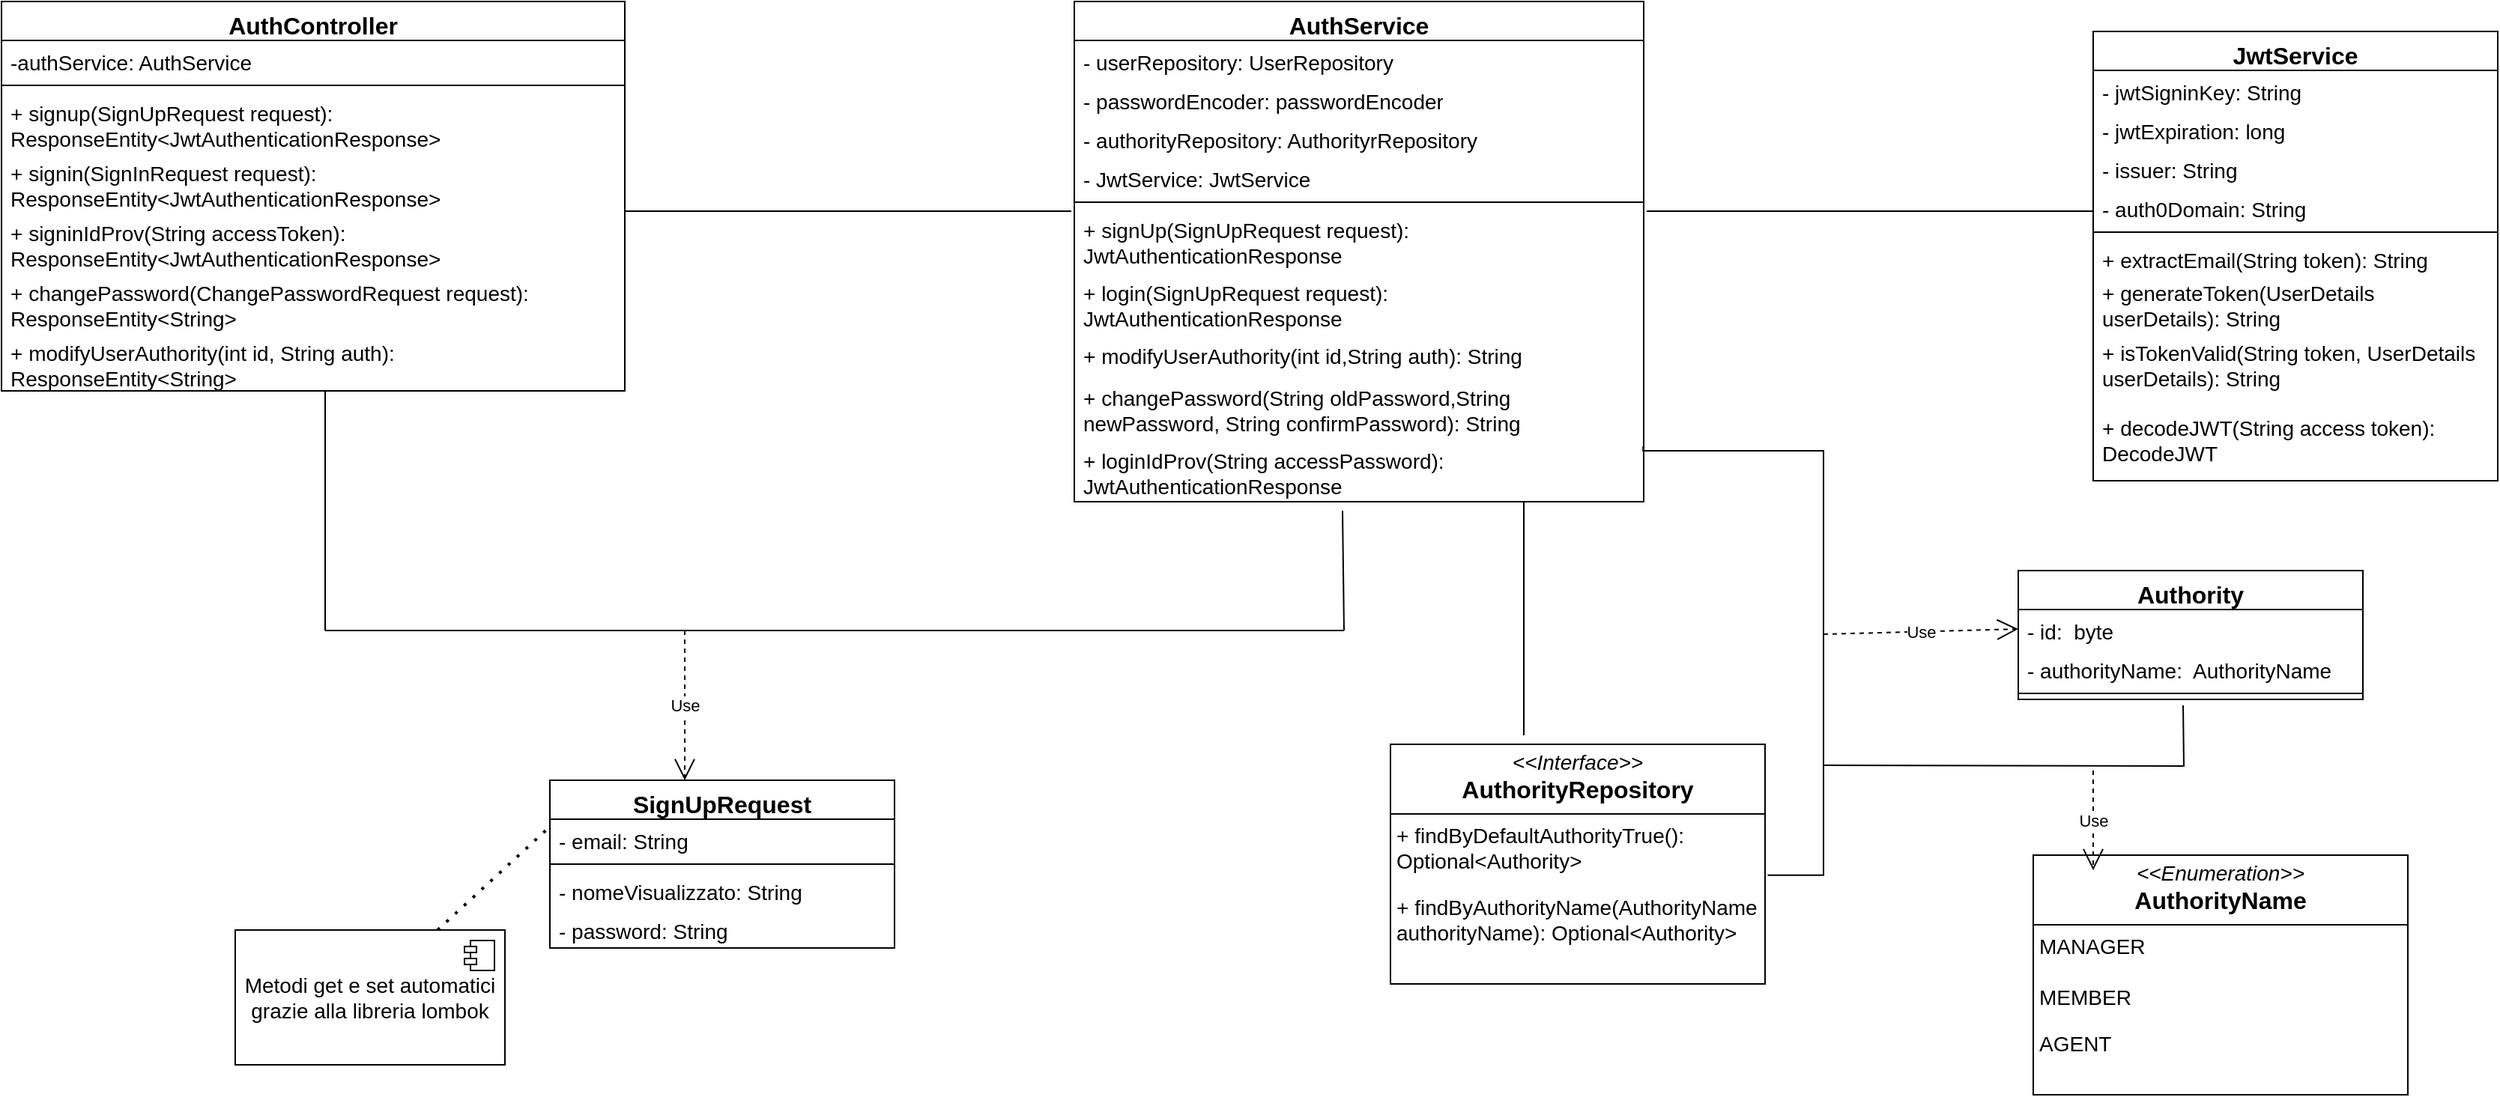 <mxfile version="28.2.7">
  <diagram name="Pagina-1" id="-4leosB3SRyEz0e1-9JP">
    <mxGraphModel dx="2084" dy="1124" grid="1" gridSize="10" guides="1" tooltips="1" connect="1" arrows="1" fold="1" page="1" pageScale="1" pageWidth="827" pageHeight="1169" math="0" shadow="0">
      <root>
        <mxCell id="0" />
        <mxCell id="1" parent="0" />
        <mxCell id="VAXWTlz_6pKC0tjXz36x-1" value="&lt;font style=&quot;font-size: 16px;&quot;&gt;AuthController&lt;/font&gt;" style="swimlane;fontStyle=1;align=center;verticalAlign=top;childLayout=stackLayout;horizontal=1;startSize=26;horizontalStack=0;resizeParent=1;resizeParentMax=0;resizeLast=0;collapsible=1;marginBottom=0;whiteSpace=wrap;html=1;" parent="1" vertex="1">
          <mxGeometry x="64" y="100" width="416" height="260" as="geometry" />
        </mxCell>
        <mxCell id="VAXWTlz_6pKC0tjXz36x-2" value="&lt;font style=&quot;font-size: 14px;&quot;&gt;-authService: AuthService&lt;/font&gt;" style="text;strokeColor=none;fillColor=none;align=left;verticalAlign=top;spacingLeft=4;spacingRight=4;overflow=hidden;rotatable=0;points=[[0,0.5],[1,0.5]];portConstraint=eastwest;whiteSpace=wrap;html=1;" parent="VAXWTlz_6pKC0tjXz36x-1" vertex="1">
          <mxGeometry y="26" width="416" height="26" as="geometry" />
        </mxCell>
        <mxCell id="VAXWTlz_6pKC0tjXz36x-3" value="" style="line;strokeWidth=1;fillColor=none;align=left;verticalAlign=middle;spacingTop=-1;spacingLeft=3;spacingRight=3;rotatable=0;labelPosition=right;points=[];portConstraint=eastwest;strokeColor=inherit;" parent="VAXWTlz_6pKC0tjXz36x-1" vertex="1">
          <mxGeometry y="52" width="416" height="8" as="geometry" />
        </mxCell>
        <mxCell id="VAXWTlz_6pKC0tjXz36x-4" value="&lt;font style=&quot;font-size: 14px;&quot;&gt;+ signup(SignUpRequest request): ResponseEntity&amp;lt;JwtAuthenticationResponse&amp;gt;&lt;/font&gt;" style="text;strokeColor=none;fillColor=none;align=left;verticalAlign=top;spacingLeft=4;spacingRight=4;overflow=hidden;rotatable=0;points=[[0,0.5],[1,0.5]];portConstraint=eastwest;whiteSpace=wrap;html=1;" parent="VAXWTlz_6pKC0tjXz36x-1" vertex="1">
          <mxGeometry y="60" width="416" height="40" as="geometry" />
        </mxCell>
        <mxCell id="VAXWTlz_6pKC0tjXz36x-6" value="&lt;font style=&quot;font-size: 14px;&quot;&gt;+ signin(SignInRequest request): ResponseEntity&amp;lt;JwtAuthenticationResponse&amp;gt;&lt;/font&gt;" style="text;strokeColor=none;fillColor=none;align=left;verticalAlign=top;spacingLeft=4;spacingRight=4;overflow=hidden;rotatable=0;points=[[0,0.5],[1,0.5]];portConstraint=eastwest;whiteSpace=wrap;html=1;" parent="VAXWTlz_6pKC0tjXz36x-1" vertex="1">
          <mxGeometry y="100" width="416" height="40" as="geometry" />
        </mxCell>
        <mxCell id="VAXWTlz_6pKC0tjXz36x-7" value="&lt;font style=&quot;font-size: 14px;&quot;&gt;+ signinIdProv(String accessToken): ResponseEntity&amp;lt;JwtAuthenticationResponse&amp;gt;&lt;/font&gt;" style="text;strokeColor=none;fillColor=none;align=left;verticalAlign=top;spacingLeft=4;spacingRight=4;overflow=hidden;rotatable=0;points=[[0,0.5],[1,0.5]];portConstraint=eastwest;whiteSpace=wrap;html=1;" parent="VAXWTlz_6pKC0tjXz36x-1" vertex="1">
          <mxGeometry y="140" width="416" height="40" as="geometry" />
        </mxCell>
        <mxCell id="VAXWTlz_6pKC0tjXz36x-8" value="&lt;font style=&quot;font-size: 14px;&quot;&gt;+ changePassword(ChangePasswordRequest request): ResponseEntity&amp;lt;String&amp;gt;&lt;/font&gt;" style="text;strokeColor=none;fillColor=none;align=left;verticalAlign=top;spacingLeft=4;spacingRight=4;overflow=hidden;rotatable=0;points=[[0,0.5],[1,0.5]];portConstraint=eastwest;whiteSpace=wrap;html=1;" parent="VAXWTlz_6pKC0tjXz36x-1" vertex="1">
          <mxGeometry y="180" width="416" height="40" as="geometry" />
        </mxCell>
        <mxCell id="VAXWTlz_6pKC0tjXz36x-9" value="&lt;font style=&quot;font-size: 14px;&quot;&gt;+ modifyUserAuthority(int id, String auth): ResponseEntity&amp;lt;String&amp;gt;&lt;/font&gt;" style="text;strokeColor=none;fillColor=none;align=left;verticalAlign=top;spacingLeft=4;spacingRight=4;overflow=hidden;rotatable=0;points=[[0,0.5],[1,0.5]];portConstraint=eastwest;whiteSpace=wrap;html=1;" parent="VAXWTlz_6pKC0tjXz36x-1" vertex="1">
          <mxGeometry y="220" width="416" height="40" as="geometry" />
        </mxCell>
        <mxCell id="VAXWTlz_6pKC0tjXz36x-14" value="&lt;font style=&quot;font-size: 16px;&quot;&gt;AuthService&lt;/font&gt;" style="swimlane;fontStyle=1;align=center;verticalAlign=top;childLayout=stackLayout;horizontal=1;startSize=26;horizontalStack=0;resizeParent=1;resizeParentMax=0;resizeLast=0;collapsible=1;marginBottom=0;whiteSpace=wrap;html=1;" parent="1" vertex="1">
          <mxGeometry x="780" y="100" width="380" height="334" as="geometry" />
        </mxCell>
        <mxCell id="VAXWTlz_6pKC0tjXz36x-15" value="&lt;font style=&quot;font-size: 14px;&quot;&gt;- userRepository: UserRepository&lt;/font&gt;" style="text;strokeColor=none;fillColor=none;align=left;verticalAlign=top;spacingLeft=4;spacingRight=4;overflow=hidden;rotatable=0;points=[[0,0.5],[1,0.5]];portConstraint=eastwest;whiteSpace=wrap;html=1;" parent="VAXWTlz_6pKC0tjXz36x-14" vertex="1">
          <mxGeometry y="26" width="380" height="26" as="geometry" />
        </mxCell>
        <mxCell id="VAXWTlz_6pKC0tjXz36x-18" value="&lt;font style=&quot;font-size: 14px;&quot;&gt;- passwordEncoder: passwordEncoder&lt;/font&gt;" style="text;strokeColor=none;fillColor=none;align=left;verticalAlign=top;spacingLeft=4;spacingRight=4;overflow=hidden;rotatable=0;points=[[0,0.5],[1,0.5]];portConstraint=eastwest;whiteSpace=wrap;html=1;" parent="VAXWTlz_6pKC0tjXz36x-14" vertex="1">
          <mxGeometry y="52" width="380" height="26" as="geometry" />
        </mxCell>
        <mxCell id="VAXWTlz_6pKC0tjXz36x-19" value="&lt;font style=&quot;font-size: 14px;&quot;&gt;- authorityRepository: AuthorityrRepository&lt;/font&gt;" style="text;strokeColor=none;fillColor=none;align=left;verticalAlign=top;spacingLeft=4;spacingRight=4;overflow=hidden;rotatable=0;points=[[0,0.5],[1,0.5]];portConstraint=eastwest;whiteSpace=wrap;html=1;" parent="VAXWTlz_6pKC0tjXz36x-14" vertex="1">
          <mxGeometry y="78" width="380" height="26" as="geometry" />
        </mxCell>
        <mxCell id="VAXWTlz_6pKC0tjXz36x-20" value="&lt;font style=&quot;font-size: 14px;&quot;&gt;- JwtService: JwtService&lt;/font&gt;" style="text;strokeColor=none;fillColor=none;align=left;verticalAlign=top;spacingLeft=4;spacingRight=4;overflow=hidden;rotatable=0;points=[[0,0.5],[1,0.5]];portConstraint=eastwest;whiteSpace=wrap;html=1;" parent="VAXWTlz_6pKC0tjXz36x-14" vertex="1">
          <mxGeometry y="104" width="380" height="26" as="geometry" />
        </mxCell>
        <mxCell id="VAXWTlz_6pKC0tjXz36x-16" value="" style="line;strokeWidth=1;fillColor=none;align=left;verticalAlign=middle;spacingTop=-1;spacingLeft=3;spacingRight=3;rotatable=0;labelPosition=right;points=[];portConstraint=eastwest;strokeColor=inherit;" parent="VAXWTlz_6pKC0tjXz36x-14" vertex="1">
          <mxGeometry y="130" width="380" height="8" as="geometry" />
        </mxCell>
        <mxCell id="VAXWTlz_6pKC0tjXz36x-17" value="&lt;font style=&quot;font-size: 14px;&quot;&gt;+ signUp(SignUpRequest request): JwtAuthenticationResponse&lt;/font&gt;" style="text;strokeColor=none;fillColor=none;align=left;verticalAlign=top;spacingLeft=4;spacingRight=4;overflow=hidden;rotatable=0;points=[[0,0.5],[1,0.5]];portConstraint=eastwest;whiteSpace=wrap;html=1;" parent="VAXWTlz_6pKC0tjXz36x-14" vertex="1">
          <mxGeometry y="138" width="380" height="42" as="geometry" />
        </mxCell>
        <mxCell id="VAXWTlz_6pKC0tjXz36x-24" value="&lt;font style=&quot;font-size: 14px;&quot;&gt;+ login(SignUpRequest request): JwtAuthenticationResponse&lt;/font&gt;" style="text;strokeColor=none;fillColor=none;align=left;verticalAlign=top;spacingLeft=4;spacingRight=4;overflow=hidden;rotatable=0;points=[[0,0.5],[1,0.5]];portConstraint=eastwest;whiteSpace=wrap;html=1;" parent="VAXWTlz_6pKC0tjXz36x-14" vertex="1">
          <mxGeometry y="180" width="380" height="42" as="geometry" />
        </mxCell>
        <mxCell id="VAXWTlz_6pKC0tjXz36x-25" value="&lt;font style=&quot;font-size: 14px;&quot;&gt;+ modifyUserAuthority(int id,String auth): String&lt;/font&gt;" style="text;strokeColor=none;fillColor=none;align=left;verticalAlign=top;spacingLeft=4;spacingRight=4;overflow=hidden;rotatable=0;points=[[0,0.5],[1,0.5]];portConstraint=eastwest;whiteSpace=wrap;html=1;" parent="VAXWTlz_6pKC0tjXz36x-14" vertex="1">
          <mxGeometry y="222" width="380" height="28" as="geometry" />
        </mxCell>
        <mxCell id="VAXWTlz_6pKC0tjXz36x-26" value="&lt;font style=&quot;font-size: 14px;&quot;&gt;+ changePassword(String oldPassword,String newPassword, String confirmPassword): String&lt;/font&gt;" style="text;strokeColor=none;fillColor=none;align=left;verticalAlign=top;spacingLeft=4;spacingRight=4;overflow=hidden;rotatable=0;points=[[0,0.5],[1,0.5]];portConstraint=eastwest;whiteSpace=wrap;html=1;" parent="VAXWTlz_6pKC0tjXz36x-14" vertex="1">
          <mxGeometry y="250" width="380" height="42" as="geometry" />
        </mxCell>
        <mxCell id="VAXWTlz_6pKC0tjXz36x-27" value="&lt;font style=&quot;font-size: 14px;&quot;&gt;+ loginIdProv(String accessPassword): JwtAuthenticationResponse&lt;/font&gt;" style="text;strokeColor=none;fillColor=none;align=left;verticalAlign=top;spacingLeft=4;spacingRight=4;overflow=hidden;rotatable=0;points=[[0,0.5],[1,0.5]];portConstraint=eastwest;whiteSpace=wrap;html=1;" parent="VAXWTlz_6pKC0tjXz36x-14" vertex="1">
          <mxGeometry y="292" width="380" height="42" as="geometry" />
        </mxCell>
        <mxCell id="VAXWTlz_6pKC0tjXz36x-34" value="&lt;font style=&quot;font-size: 16px;&quot;&gt;JwtService&lt;/font&gt;" style="swimlane;fontStyle=1;align=center;verticalAlign=top;childLayout=stackLayout;horizontal=1;startSize=26;horizontalStack=0;resizeParent=1;resizeParentMax=0;resizeLast=0;collapsible=1;marginBottom=0;whiteSpace=wrap;html=1;" parent="1" vertex="1">
          <mxGeometry x="1460" y="120" width="270" height="300" as="geometry" />
        </mxCell>
        <mxCell id="VAXWTlz_6pKC0tjXz36x-35" value="&lt;font style=&quot;font-size: 14px;&quot;&gt;- jwtSigninKey: String&lt;/font&gt;" style="text;strokeColor=none;fillColor=none;align=left;verticalAlign=top;spacingLeft=4;spacingRight=4;overflow=hidden;rotatable=0;points=[[0,0.5],[1,0.5]];portConstraint=eastwest;whiteSpace=wrap;html=1;" parent="VAXWTlz_6pKC0tjXz36x-34" vertex="1">
          <mxGeometry y="26" width="270" height="26" as="geometry" />
        </mxCell>
        <mxCell id="VAXWTlz_6pKC0tjXz36x-38" value="&lt;font style=&quot;font-size: 14px;&quot;&gt;- jwtExpiration: long&lt;/font&gt;" style="text;strokeColor=none;fillColor=none;align=left;verticalAlign=top;spacingLeft=4;spacingRight=4;overflow=hidden;rotatable=0;points=[[0,0.5],[1,0.5]];portConstraint=eastwest;whiteSpace=wrap;html=1;" parent="VAXWTlz_6pKC0tjXz36x-34" vertex="1">
          <mxGeometry y="52" width="270" height="26" as="geometry" />
        </mxCell>
        <mxCell id="VAXWTlz_6pKC0tjXz36x-39" value="&lt;font style=&quot;font-size: 14px;&quot;&gt;- issuer: String&lt;/font&gt;" style="text;strokeColor=none;fillColor=none;align=left;verticalAlign=top;spacingLeft=4;spacingRight=4;overflow=hidden;rotatable=0;points=[[0,0.5],[1,0.5]];portConstraint=eastwest;whiteSpace=wrap;html=1;" parent="VAXWTlz_6pKC0tjXz36x-34" vertex="1">
          <mxGeometry y="78" width="270" height="26" as="geometry" />
        </mxCell>
        <mxCell id="VAXWTlz_6pKC0tjXz36x-40" value="&lt;font style=&quot;font-size: 14px;&quot;&gt;- auth0Domain: String&lt;/font&gt;" style="text;strokeColor=none;fillColor=none;align=left;verticalAlign=top;spacingLeft=4;spacingRight=4;overflow=hidden;rotatable=0;points=[[0,0.5],[1,0.5]];portConstraint=eastwest;whiteSpace=wrap;html=1;" parent="VAXWTlz_6pKC0tjXz36x-34" vertex="1">
          <mxGeometry y="104" width="270" height="26" as="geometry" />
        </mxCell>
        <mxCell id="VAXWTlz_6pKC0tjXz36x-36" value="" style="line;strokeWidth=1;fillColor=none;align=left;verticalAlign=middle;spacingTop=-1;spacingLeft=3;spacingRight=3;rotatable=0;labelPosition=right;points=[];portConstraint=eastwest;strokeColor=inherit;" parent="VAXWTlz_6pKC0tjXz36x-34" vertex="1">
          <mxGeometry y="130" width="270" height="8" as="geometry" />
        </mxCell>
        <mxCell id="VAXWTlz_6pKC0tjXz36x-37" value="&lt;font style=&quot;font-size: 14px;&quot;&gt;+ extractEmail(String token): String&lt;/font&gt;" style="text;strokeColor=none;fillColor=none;align=left;verticalAlign=top;spacingLeft=4;spacingRight=4;overflow=hidden;rotatable=0;points=[[0,0.5],[1,0.5]];portConstraint=eastwest;whiteSpace=wrap;html=1;" parent="VAXWTlz_6pKC0tjXz36x-34" vertex="1">
          <mxGeometry y="138" width="270" height="22" as="geometry" />
        </mxCell>
        <mxCell id="VAXWTlz_6pKC0tjXz36x-41" value="&lt;font style=&quot;font-size: 14px;&quot;&gt;+ generateToken(UserDetails userDetails): String&lt;/font&gt;" style="text;strokeColor=none;fillColor=none;align=left;verticalAlign=top;spacingLeft=4;spacingRight=4;overflow=hidden;rotatable=0;points=[[0,0.5],[1,0.5]];portConstraint=eastwest;whiteSpace=wrap;html=1;" parent="VAXWTlz_6pKC0tjXz36x-34" vertex="1">
          <mxGeometry y="160" width="270" height="40" as="geometry" />
        </mxCell>
        <mxCell id="VAXWTlz_6pKC0tjXz36x-42" value="&lt;font style=&quot;font-size: 14px;&quot;&gt;+ isTokenValid(String token, UserDetails userDetails): String&lt;/font&gt;" style="text;strokeColor=none;fillColor=none;align=left;verticalAlign=top;spacingLeft=4;spacingRight=4;overflow=hidden;rotatable=0;points=[[0,0.5],[1,0.5]];portConstraint=eastwest;whiteSpace=wrap;html=1;" parent="VAXWTlz_6pKC0tjXz36x-34" vertex="1">
          <mxGeometry y="200" width="270" height="50" as="geometry" />
        </mxCell>
        <mxCell id="VAXWTlz_6pKC0tjXz36x-43" value="&lt;font style=&quot;font-size: 14px;&quot;&gt;+ decodeJWT(String access token): DecodeJWT&lt;/font&gt;" style="text;strokeColor=none;fillColor=none;align=left;verticalAlign=top;spacingLeft=4;spacingRight=4;overflow=hidden;rotatable=0;points=[[0,0.5],[1,0.5]];portConstraint=eastwest;whiteSpace=wrap;html=1;" parent="VAXWTlz_6pKC0tjXz36x-34" vertex="1">
          <mxGeometry y="250" width="270" height="50" as="geometry" />
        </mxCell>
        <mxCell id="VAXWTlz_6pKC0tjXz36x-45" value="&lt;font style=&quot;font-size: 16px;&quot;&gt;SignUpRequest&lt;/font&gt;" style="swimlane;fontStyle=1;align=center;verticalAlign=top;childLayout=stackLayout;horizontal=1;startSize=26;horizontalStack=0;resizeParent=1;resizeParentMax=0;resizeLast=0;collapsible=1;marginBottom=0;whiteSpace=wrap;html=1;" parent="1" vertex="1">
          <mxGeometry x="430" y="620" width="230" height="112" as="geometry" />
        </mxCell>
        <mxCell id="VAXWTlz_6pKC0tjXz36x-46" value="&lt;font style=&quot;font-size: 14px;&quot;&gt;- email: String&lt;/font&gt;" style="text;strokeColor=none;fillColor=none;align=left;verticalAlign=top;spacingLeft=4;spacingRight=4;overflow=hidden;rotatable=0;points=[[0,0.5],[1,0.5]];portConstraint=eastwest;whiteSpace=wrap;html=1;" parent="VAXWTlz_6pKC0tjXz36x-45" vertex="1">
          <mxGeometry y="26" width="230" height="26" as="geometry" />
        </mxCell>
        <mxCell id="VAXWTlz_6pKC0tjXz36x-47" value="" style="line;strokeWidth=1;fillColor=none;align=left;verticalAlign=middle;spacingTop=-1;spacingLeft=3;spacingRight=3;rotatable=0;labelPosition=right;points=[];portConstraint=eastwest;strokeColor=inherit;" parent="VAXWTlz_6pKC0tjXz36x-45" vertex="1">
          <mxGeometry y="52" width="230" height="8" as="geometry" />
        </mxCell>
        <mxCell id="VAXWTlz_6pKC0tjXz36x-49" value="&lt;font style=&quot;font-size: 14px;&quot;&gt;- nomeVisualizzato: String&lt;/font&gt;" style="text;strokeColor=none;fillColor=none;align=left;verticalAlign=top;spacingLeft=4;spacingRight=4;overflow=hidden;rotatable=0;points=[[0,0.5],[1,0.5]];portConstraint=eastwest;whiteSpace=wrap;html=1;" parent="VAXWTlz_6pKC0tjXz36x-45" vertex="1">
          <mxGeometry y="60" width="230" height="26" as="geometry" />
        </mxCell>
        <mxCell id="VAXWTlz_6pKC0tjXz36x-50" value="&lt;font style=&quot;font-size: 14px;&quot;&gt;- password: String&lt;/font&gt;" style="text;strokeColor=none;fillColor=none;align=left;verticalAlign=top;spacingLeft=4;spacingRight=4;overflow=hidden;rotatable=0;points=[[0,0.5],[1,0.5]];portConstraint=eastwest;whiteSpace=wrap;html=1;" parent="VAXWTlz_6pKC0tjXz36x-45" vertex="1">
          <mxGeometry y="86" width="230" height="26" as="geometry" />
        </mxCell>
        <mxCell id="VAXWTlz_6pKC0tjXz36x-51" value="" style="endArrow=none;html=1;rounded=0;" parent="1" edge="1">
          <mxGeometry width="50" height="50" relative="1" as="geometry">
            <mxPoint x="280" y="520" as="sourcePoint" />
            <mxPoint x="280" y="360" as="targetPoint" />
          </mxGeometry>
        </mxCell>
        <mxCell id="VAXWTlz_6pKC0tjXz36x-52" value="" style="endArrow=none;html=1;rounded=0;" parent="1" edge="1">
          <mxGeometry width="50" height="50" relative="1" as="geometry">
            <mxPoint x="280" y="520" as="sourcePoint" />
            <mxPoint x="960" y="520" as="targetPoint" />
          </mxGeometry>
        </mxCell>
        <mxCell id="VAXWTlz_6pKC0tjXz36x-54" value="" style="endArrow=none;html=1;rounded=0;" parent="1" edge="1">
          <mxGeometry width="50" height="50" relative="1" as="geometry">
            <mxPoint x="960" y="520" as="sourcePoint" />
            <mxPoint x="959" y="440" as="targetPoint" />
          </mxGeometry>
        </mxCell>
        <mxCell id="VAXWTlz_6pKC0tjXz36x-56" value="" style="endArrow=none;html=1;edgeStyle=orthogonalEdgeStyle;rounded=0;" parent="1" edge="1">
          <mxGeometry relative="1" as="geometry">
            <mxPoint x="480" y="240" as="sourcePoint" />
            <mxPoint x="778" y="240" as="targetPoint" />
          </mxGeometry>
        </mxCell>
        <mxCell id="VAXWTlz_6pKC0tjXz36x-59" value="" style="endArrow=none;html=1;edgeStyle=orthogonalEdgeStyle;rounded=0;" parent="1" edge="1">
          <mxGeometry relative="1" as="geometry">
            <mxPoint x="1162" y="240" as="sourcePoint" />
            <mxPoint x="1460" y="240" as="targetPoint" />
          </mxGeometry>
        </mxCell>
        <mxCell id="VAXWTlz_6pKC0tjXz36x-60" value="Use" style="endArrow=open;endSize=12;dashed=1;html=1;rounded=0;" parent="1" edge="1">
          <mxGeometry width="160" relative="1" as="geometry">
            <mxPoint x="520" y="520" as="sourcePoint" />
            <mxPoint x="520" y="620" as="targetPoint" />
          </mxGeometry>
        </mxCell>
        <mxCell id="VAXWTlz_6pKC0tjXz36x-61" value="&lt;p style=&quot;margin:0px;margin-top:4px;text-align:center;&quot;&gt;&lt;font style=&quot;font-size: 14px;&quot;&gt;&lt;i style=&quot;&quot;&gt;&amp;lt;&amp;lt;Interface&amp;gt;&amp;gt;&lt;/i&gt;&lt;br&gt;&lt;/font&gt;&lt;b&gt;&lt;font style=&quot;font-size: 16px;&quot;&gt;AuthorityRepository&lt;/font&gt;&lt;/b&gt;&lt;/p&gt;&lt;hr size=&quot;1&quot; style=&quot;border-style:solid;&quot;&gt;&lt;p style=&quot;margin:0px;margin-left:4px;&quot;&gt;&lt;/p&gt;&lt;p style=&quot;margin:0px;margin-left:4px;&quot;&gt;&lt;font style=&quot;font-size: 14px;&quot;&gt;+ findByDefaultAuthorityTrue(): Optional&amp;lt;Authority&amp;gt;&lt;/font&gt;&lt;/p&gt;&lt;p style=&quot;margin:0px;margin-left:4px;&quot;&gt;&lt;br&gt;&lt;font style=&quot;font-size: 14px;&quot;&gt;+ findByAuthorityName(AuthorityName authorityName): Optional&amp;lt;Authority&amp;gt;&lt;/font&gt;&lt;/p&gt;" style="verticalAlign=top;align=left;overflow=fill;html=1;whiteSpace=wrap;" parent="1" vertex="1">
          <mxGeometry x="991" y="596" width="250" height="160" as="geometry" />
        </mxCell>
        <mxCell id="VAXWTlz_6pKC0tjXz36x-63" value="&lt;font style=&quot;font-size: 16px;&quot;&gt;Authority&lt;/font&gt;" style="swimlane;fontStyle=1;align=center;verticalAlign=top;childLayout=stackLayout;horizontal=1;startSize=26;horizontalStack=0;resizeParent=1;resizeParentMax=0;resizeLast=0;collapsible=1;marginBottom=0;whiteSpace=wrap;html=1;" parent="1" vertex="1">
          <mxGeometry x="1410" y="480" width="230" height="86" as="geometry" />
        </mxCell>
        <mxCell id="VAXWTlz_6pKC0tjXz36x-64" value="&lt;font style=&quot;font-size: 14px;&quot;&gt;- id:&amp;nbsp; byte&lt;/font&gt;" style="text;strokeColor=none;fillColor=none;align=left;verticalAlign=top;spacingLeft=4;spacingRight=4;overflow=hidden;rotatable=0;points=[[0,0.5],[1,0.5]];portConstraint=eastwest;whiteSpace=wrap;html=1;" parent="VAXWTlz_6pKC0tjXz36x-63" vertex="1">
          <mxGeometry y="26" width="230" height="26" as="geometry" />
        </mxCell>
        <mxCell id="VAXWTlz_6pKC0tjXz36x-67" value="&lt;font style=&quot;font-size: 14px;&quot;&gt;- authorityName:&amp;nbsp; AuthorityName&lt;/font&gt;" style="text;strokeColor=none;fillColor=none;align=left;verticalAlign=top;spacingLeft=4;spacingRight=4;overflow=hidden;rotatable=0;points=[[0,0.5],[1,0.5]];portConstraint=eastwest;whiteSpace=wrap;html=1;" parent="VAXWTlz_6pKC0tjXz36x-63" vertex="1">
          <mxGeometry y="52" width="230" height="26" as="geometry" />
        </mxCell>
        <mxCell id="VAXWTlz_6pKC0tjXz36x-65" value="" style="line;strokeWidth=1;fillColor=none;align=left;verticalAlign=middle;spacingTop=-1;spacingLeft=3;spacingRight=3;rotatable=0;labelPosition=right;points=[];portConstraint=eastwest;strokeColor=inherit;" parent="VAXWTlz_6pKC0tjXz36x-63" vertex="1">
          <mxGeometry y="78" width="230" height="8" as="geometry" />
        </mxCell>
        <mxCell id="VAXWTlz_6pKC0tjXz36x-68" value="" style="endArrow=none;html=1;edgeStyle=orthogonalEdgeStyle;rounded=0;entryX=1.007;entryY=0.546;entryDx=0;entryDy=0;entryPerimeter=0;exitX=0.999;exitY=0.119;exitDx=0;exitDy=0;exitPerimeter=0;" parent="1" source="VAXWTlz_6pKC0tjXz36x-27" target="VAXWTlz_6pKC0tjXz36x-61" edge="1">
          <mxGeometry relative="1" as="geometry">
            <mxPoint x="1170" y="400" as="sourcePoint" />
            <mxPoint x="1280" y="680" as="targetPoint" />
            <Array as="points">
              <mxPoint x="1160" y="400" />
              <mxPoint x="1280" y="400" />
              <mxPoint x="1280" y="683" />
            </Array>
          </mxGeometry>
        </mxCell>
        <mxCell id="VAXWTlz_6pKC0tjXz36x-69" value="Use" style="endArrow=open;endSize=12;dashed=1;html=1;rounded=0;entryX=0;entryY=0.5;entryDx=0;entryDy=0;" parent="1" target="VAXWTlz_6pKC0tjXz36x-64" edge="1">
          <mxGeometry width="160" relative="1" as="geometry">
            <mxPoint x="1280" y="522.5" as="sourcePoint" />
            <mxPoint x="1440" y="522.5" as="targetPoint" />
          </mxGeometry>
        </mxCell>
        <mxCell id="VAXWTlz_6pKC0tjXz36x-70" value="&lt;p style=&quot;margin:0px;margin-top:4px;text-align:center;&quot;&gt;&lt;font style=&quot;font-size: 14px;&quot;&gt;&lt;i style=&quot;&quot;&gt;&amp;lt;&amp;lt;Enumeration&amp;gt;&amp;gt;&lt;/i&gt;&lt;br&gt;&lt;/font&gt;&lt;b&gt;&lt;font style=&quot;font-size: 16px;&quot;&gt;AuthorityName&lt;/font&gt;&lt;/b&gt;&lt;/p&gt;&lt;hr size=&quot;1&quot; style=&quot;border-style:solid;&quot;&gt;&lt;p style=&quot;margin:0px;margin-left:4px;&quot;&gt;&lt;/p&gt;&lt;p style=&quot;margin:0px;margin-left:4px;&quot;&gt;&lt;font style=&quot;font-size: 14px;&quot;&gt;MANAGER&lt;/font&gt;&lt;/p&gt;&lt;p style=&quot;margin:0px;margin-left:4px;&quot;&gt;&lt;font style=&quot;font-size: 14px;&quot;&gt;&lt;br&gt;&lt;/font&gt;&lt;/p&gt;&lt;p style=&quot;margin:0px;margin-left:4px;&quot;&gt;&lt;font style=&quot;font-size: 14px;&quot;&gt;MEMBER&lt;/font&gt;&lt;/p&gt;&lt;p style=&quot;margin:0px;margin-left:4px;&quot;&gt;&lt;br&gt;&lt;/p&gt;&lt;p style=&quot;margin:0px;margin-left:4px;&quot;&gt;&lt;font style=&quot;font-size: 14px;&quot;&gt;AGENT&lt;/font&gt;&lt;/p&gt;" style="verticalAlign=top;align=left;overflow=fill;html=1;whiteSpace=wrap;" parent="1" vertex="1">
          <mxGeometry x="1420" y="670" width="250" height="160" as="geometry" />
        </mxCell>
        <mxCell id="VAXWTlz_6pKC0tjXz36x-71" value="" style="endArrow=none;html=1;edgeStyle=orthogonalEdgeStyle;rounded=0;" parent="1" edge="1">
          <mxGeometry relative="1" as="geometry">
            <mxPoint x="1280" y="610" as="sourcePoint" />
            <mxPoint x="1520" y="570" as="targetPoint" />
          </mxGeometry>
        </mxCell>
        <mxCell id="VAXWTlz_6pKC0tjXz36x-72" value="Use" style="endArrow=open;endSize=12;dashed=1;html=1;rounded=0;entryX=0.16;entryY=0.063;entryDx=0;entryDy=0;entryPerimeter=0;" parent="1" target="VAXWTlz_6pKC0tjXz36x-70" edge="1">
          <mxGeometry width="160" relative="1" as="geometry">
            <mxPoint x="1460" y="613.5" as="sourcePoint" />
            <mxPoint x="1590" y="610" as="targetPoint" />
          </mxGeometry>
        </mxCell>
        <mxCell id="VAXWTlz_6pKC0tjXz36x-73" value="&lt;font style=&quot;font-size: 14px;&quot;&gt;Metodi get e set automatici grazie alla libreria lombok&lt;/font&gt;" style="html=1;dropTarget=0;whiteSpace=wrap;" parent="1" vertex="1">
          <mxGeometry x="220" y="720" width="180" height="90" as="geometry" />
        </mxCell>
        <mxCell id="VAXWTlz_6pKC0tjXz36x-74" value="" style="shape=module;jettyWidth=8;jettyHeight=4;" parent="VAXWTlz_6pKC0tjXz36x-73" vertex="1">
          <mxGeometry x="1" width="20" height="20" relative="1" as="geometry">
            <mxPoint x="-27" y="7" as="offset" />
          </mxGeometry>
        </mxCell>
        <mxCell id="VAXWTlz_6pKC0tjXz36x-75" value="" style="endArrow=none;dashed=1;html=1;dashPattern=1 3;strokeWidth=2;rounded=0;exitX=0.75;exitY=0;exitDx=0;exitDy=0;" parent="1" source="VAXWTlz_6pKC0tjXz36x-73" edge="1">
          <mxGeometry width="50" height="50" relative="1" as="geometry">
            <mxPoint x="380" y="701" as="sourcePoint" />
            <mxPoint x="430" y="651" as="targetPoint" />
          </mxGeometry>
        </mxCell>
        <mxCell id="kkwe4qHsDEVxEGPL2Nx8-1" value="" style="endArrow=none;html=1;rounded=0;" parent="1" edge="1">
          <mxGeometry width="50" height="50" relative="1" as="geometry">
            <mxPoint x="1080" y="590" as="sourcePoint" />
            <mxPoint x="1080" y="434" as="targetPoint" />
          </mxGeometry>
        </mxCell>
      </root>
    </mxGraphModel>
  </diagram>
</mxfile>
